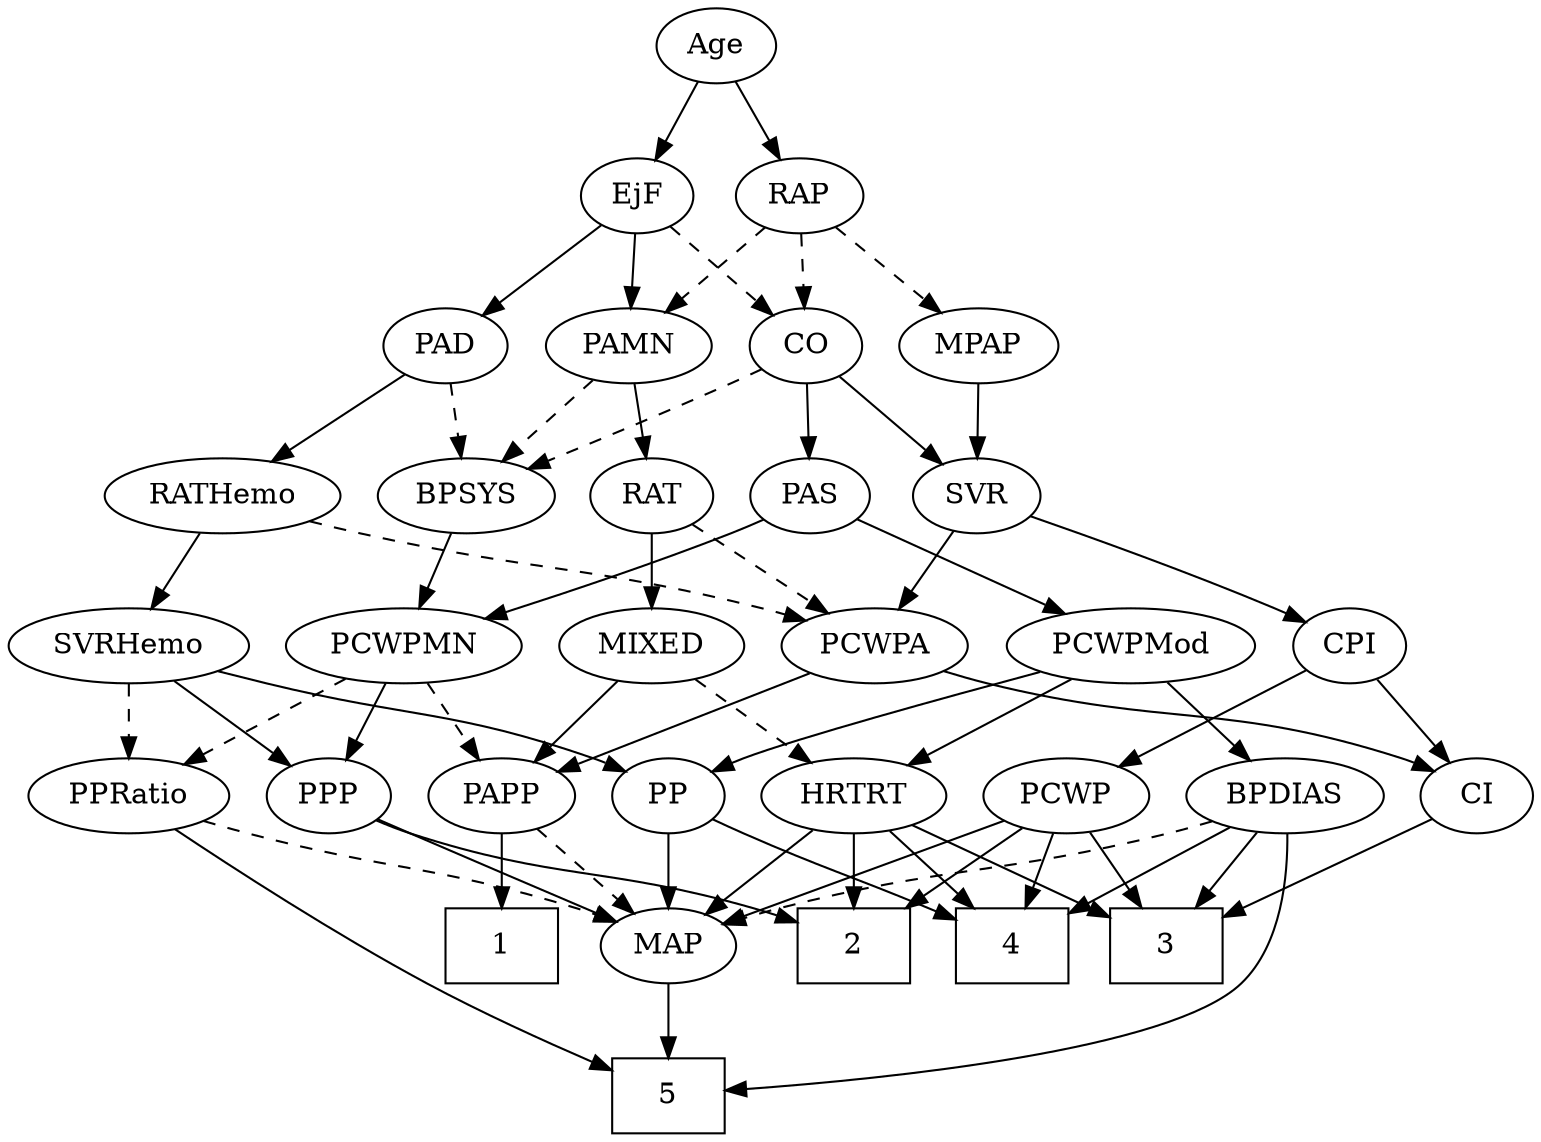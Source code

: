strict digraph {
	graph [bb="0,0,676.05,540"];
	node [label="\N"];
	1	[height=0.5,
		pos="212.05,90",
		shape=box,
		width=0.75];
	2	[height=0.5,
		pos="364.05,90",
		shape=box,
		width=0.75];
	3	[height=0.5,
		pos="508.05,90",
		shape=box,
		width=0.75];
	4	[height=0.5,
		pos="436.05,90",
		shape=box,
		width=0.75];
	5	[height=0.5,
		pos="288.05,18",
		shape=box,
		width=0.75];
	Age	[height=0.5,
		pos="305.05,522",
		width=0.75];
	EjF	[height=0.5,
		pos="269.05,450",
		width=0.75];
	Age -> EjF	[pos="e,277.35,467.15 296.7,504.76 292.33,496.28 286.9,485.71 282,476.2",
		style=solid];
	RAP	[height=0.5,
		pos="344.05,450",
		width=0.77632];
	Age -> RAP	[pos="e,335.05,467.15 314.09,504.76 318.87,496.19 324.83,485.49 330.17,475.9",
		style=solid];
	PAD	[height=0.5,
		pos="182.05,378",
		width=0.79437];
	EjF -> PAD	[pos="e,199.07,392.69 252.27,435.5 239.48,425.21 221.64,410.86 207.15,399.2",
		style=solid];
	CO	[height=0.5,
		pos="346.05,378",
		width=0.75];
	EjF -> CO	[pos="e,330.75,392.91 284.63,434.83 295.66,424.81 310.64,411.19 323.04,399.92",
		style=dashed];
	PAMN	[height=0.5,
		pos="265.05,378",
		width=1.011];
	EjF -> PAMN	[pos="e,266.02,396.1 268.06,431.7 267.62,423.98 267.09,414.71 266.59,406.11",
		style=solid];
	MPAP	[height=0.5,
		pos="426.05,378",
		width=0.97491];
	RAP -> MPAP	[pos="e,408.75,393.77 360.25,435.17 371.84,425.27 387.68,411.75 400.91,400.46",
		style=dashed];
	RAP -> CO	[pos="e,345.56,396.1 344.54,431.7 344.76,423.98 345.03,414.71 345.27,406.11",
		style=dashed];
	RAP -> PAMN	[pos="e,282.1,394.11 328.06,434.83 317.11,425.13 302.38,412.08 289.91,401.03",
		style=dashed];
	MIXED	[height=0.5,
		pos="276.05,234",
		width=1.1193];
	PAPP	[height=0.5,
		pos="212.05,162",
		width=0.88464];
	MIXED -> PAPP	[pos="e,226.07,178.34 261.52,217.12 253.06,207.86 242.24,196.03 232.88,185.79",
		style=solid];
	HRTRT	[height=0.5,
		pos="374.05,162",
		width=1.1013];
	MIXED -> HRTRT	[pos="e,353.63,177.58 296.83,218.15 310.96,208.06 329.83,194.58 345.38,183.47",
		style=dashed];
	SVR	[height=0.5,
		pos="424.05,306",
		width=0.77632];
	MPAP -> SVR	[pos="e,424.53,324.1 425.55,359.7 425.33,351.98 425.07,342.71 424.82,334.11",
		style=solid];
	BPSYS	[height=0.5,
		pos="193.05,306",
		width=1.0471];
	PCWPMN	[height=0.5,
		pos="168.05,234",
		width=1.3902];
	BPSYS -> PCWPMN	[pos="e,174.22,252.28 186.99,288.05 184.18,280.18 180.77,270.62 177.61,261.79",
		style=solid];
	PAD -> BPSYS	[pos="e,190.33,324.28 184.71,360.05 185.92,352.35 187.38,343.03 188.75,334.36",
		style=dashed];
	RATHemo	[height=0.5,
		pos="88.046,306",
		width=1.3721];
	PAD -> RATHemo	[pos="e,108.93,322.55 164.36,363.83 151.08,353.94 132.6,340.18 117.15,328.67",
		style=solid];
	CO -> BPSYS	[pos="e,219.59,318.88 324.75,366.88 319.92,364.6 314.81,362.21 310.05,360 282.83,347.41 251.92,333.42 228.71,322.98",
		style=dashed];
	PAS	[height=0.5,
		pos="348.05,306",
		width=0.75];
	CO -> PAS	[pos="e,347.56,324.1 346.54,359.7 346.76,351.98 347.03,342.71 347.27,334.11",
		style=solid];
	CO -> SVR	[pos="e,408.4,321.04 361.46,363.17 372.71,353.07 388.15,339.21 400.88,327.79",
		style=solid];
	PCWPMod	[height=0.5,
		pos="488.05,234",
		width=1.4443];
	PAS -> PCWPMod	[pos="e,459.66,249.19 369,294.52 390.47,283.79 424.31,266.87 450.43,253.81",
		style=solid];
	PAS -> PCWPMN	[pos="e,203.01,246.89 326.87,294.62 322.03,292.35 316.89,290.03 312.05,288 279.19,274.23 241.36,260.38 212.73,250.3",
		style=solid];
	PAMN -> BPSYS	[pos="e,208.98,322.49 249.07,361.46 239.47,352.13 227.08,340.09 216.39,329.7",
		style=dashed];
	RAT	[height=0.5,
		pos="276.05,306",
		width=0.75827];
	PAMN -> RAT	[pos="e,273.36,324.1 267.76,359.7 268.98,351.98 270.43,342.71 271.79,334.11",
		style=solid];
	PCWPA	[height=0.5,
		pos="376.05,234",
		width=1.1555];
	RATHemo -> PCWPA	[pos="e,344.94,246.04 124.42,293.81 131.56,291.77 139.02,289.73 146.05,288 224.83,268.57 246.63,272.87 325.05,252 328.39,251.11 331.84,\
250.12 335.3,249.08",
		style=dashed];
	SVRHemo	[height=0.5,
		pos="50.046,234",
		width=1.3902];
	RATHemo -> SVRHemo	[pos="e,59.16,251.79 78.847,288.05 74.413,279.89 68.998,269.91 64.065,260.82",
		style=solid];
	CPI	[height=0.5,
		pos="585.05,234",
		width=0.75];
	PCWP	[height=0.5,
		pos="467.05,162",
		width=0.97491];
	CPI -> PCWP	[pos="e,489.38,176.25 565.56,221.44 547.23,210.57 519.49,194.11 498.11,181.43",
		style=solid];
	CI	[height=0.5,
		pos="649.05,162",
		width=0.75];
	CPI -> CI	[pos="e,635.49,177.82 598.62,218.15 607.36,208.6 618.88,195.99 628.7,185.25",
		style=solid];
	RAT -> MIXED	[pos="e,276.05,252.1 276.05,287.7 276.05,279.98 276.05,270.71 276.05,262.11",
		style=solid];
	RAT -> PCWPA	[pos="e,355.05,249.7 294.39,292.16 308.98,281.94 329.7,267.44 346.61,255.61",
		style=dashed];
	SVR -> CPI	[pos="e,563.79,245.21 447.2,295.51 472.39,285.11 513.77,267.8 549.05,252 550.84,251.19 552.69,250.36 554.54,249.51",
		style=solid];
	SVR -> PCWPA	[pos="e,387.56,251.8 413.15,289.12 407.31,280.59 399.97,269.89 393.36,260.25",
		style=solid];
	BPDIAS	[height=0.5,
		pos="562.05,162",
		width=1.1735];
	PCWPMod -> BPDIAS	[pos="e,545.48,178.67 505.21,216.76 514.97,207.53 527.34,195.83 538.04,185.7",
		style=solid];
	PP	[height=0.5,
		pos="289.05,162",
		width=0.75];
	PCWPMod -> PP	[pos="e,310.17,173.52 449.35,221.93 416.02,212.04 366.81,196.57 325.05,180 323.21,179.27 321.35,178.5 319.47,177.69",
		style=solid];
	PCWPMod -> HRTRT	[pos="e,396.91,177.04 463.59,217.98 446.61,207.56 423.84,193.57 405.51,182.32",
		style=solid];
	PCWPA -> CI	[pos="e,628.47,173.8 407.14,221.92 413.67,219.8 420.55,217.7 427.05,216 508.49,194.64 533.02,206.18 613.05,180 614.97,179.37 616.92,178.66 \
618.87,177.91",
		style=solid];
	PCWPA -> PAPP	[pos="e,236.8,173.57 347.48,220.81 319.24,208.75 276.03,190.31 246.04,177.51",
		style=solid];
	PPP	[height=0.5,
		pos="135.05,162",
		width=0.75];
	PCWPMN -> PPP	[pos="e,142.73,179.31 160.06,216.05 156.15,207.77 151.37,197.62 147.03,188.42",
		style=solid];
	PPRatio	[height=0.5,
		pos="50.046,162",
		width=1.1013];
	PCWPMN -> PPRatio	[pos="e,73.146,176.7 143.31,218.33 125.46,207.74 101.2,193.35 81.898,181.9",
		style=dashed];
	PCWPMN -> PAPP	[pos="e,201.8,179.31 178.7,216.05 184.02,207.59 190.55,197.19 196.43,187.84",
		style=dashed];
	SVRHemo -> PP	[pos="e,268.02,173.77 87.443,222.01 94.602,219.96 102.05,217.88 109.05,216 172.75,198.86 190.92,202.19 253.05,180 254.9,179.34 256.79,\
178.61 258.68,177.84",
		style=solid];
	SVRHemo -> PPP	[pos="e,118.69,176.47 69.333,217.12 81.664,206.96 97.756,193.71 110.93,182.86",
		style=solid];
	SVRHemo -> PPRatio	[pos="e,50.046,180.1 50.046,215.7 50.046,207.98 50.046,198.71 50.046,190.11",
		style=dashed];
	BPDIAS -> 3	[pos="e,521.26,108.12 549.52,144.76 542.97,136.27 534.8,125.68 527.44,116.15",
		style=solid];
	BPDIAS -> 4	[pos="e,463.2,106.08 537.45,147.34 518.86,137.01 493.05,122.67 472.13,111.05",
		style=solid];
	BPDIAS -> 5	[pos="e,315.28,20.917 563.73,143.69 564.66,123.62 562.84,90.882 544.05,72 513.79,41.605 388.7,27.204 325.28,21.746",
		style=solid];
	MAP	[height=0.5,
		pos="288.05,90",
		width=0.84854];
	BPDIAS -> MAP	[pos="e,311.43,101.9 530.68,149.85 524.23,147.75 517.45,145.69 511.05,144 430.9,122.85 407.28,132.34 328.05,108 325.65,107.26 323.2,106.43 \
320.75,105.54",
		style=dashed];
	MAP -> 5	[pos="e,288.05,36.104 288.05,71.697 288.05,63.983 288.05,54.712 288.05,46.112",
		style=solid];
	PP -> 4	[pos="e,408.89,103.93 310.42,150.82 333.81,139.68 371.72,121.63 399.79,108.27",
		style=solid];
	PP -> MAP	[pos="e,288.29,108.1 288.8,143.7 288.69,135.98 288.56,126.71 288.43,118.11",
		style=solid];
	PPP -> 2	[pos="e,336.78,104.62 155.67,150.33 160.62,148.03 165.95,145.76 171.05,144 235.79,121.59 258.45,130.55 327.23,107.87",
		style=solid];
	PPP -> MAP	[pos="e,264.24,101.65 156.34,150.88 161.17,148.6 166.28,146.21 171.05,144 199.33,130.92 231.6,116.32 255.07,105.77",
		style=solid];
	PPRatio -> 5	[pos="e,260.67,30.367 68.992,146.04 93.061,127.42 136.27,95.227 176.05,72 200.32,57.827 228.99,44.315 251.25,34.481",
		style=solid];
	PPRatio -> MAP	[pos="e,264.6,101.72 79.957,150.11 86.227,147.97 92.825,145.83 99.046,144 164.42,124.81 183.36,129.4 248.05,108 250.43,107.21 252.87,106.34 \
255.3,105.42",
		style=dashed];
	PCWP -> 2	[pos="e,389.09,108.02 446.7,147.17 432.75,137.69 413.91,124.89 397.75,113.9",
		style=solid];
	PCWP -> 3	[pos="e,497.83,108.45 476.76,144.41 481.52,136.28 487.37,126.31 492.71,117.18",
		style=solid];
	PCWP -> 4	[pos="e,443.7,108.28 459.54,144.05 456.01,136.09 451.73,126.41 447.79,117.51",
		style=solid];
	PCWP -> MAP	[pos="e,312.09,101.4 439.59,150.36 434.12,148.25 428.4,146.05 423.05,144 380.88,127.86 369.94,124.83 328.05,108 325.86,107.12 323.61,106.2 \
321.35,105.27",
		style=solid];
	CI -> 3	[pos="e,535.1,104.43 627.94,150.52 605.81,139.53 570.63,122.07 544.09,108.9",
		style=solid];
	PAPP -> 1	[pos="e,212.05,108.1 212.05,143.7 212.05,135.98 212.05,126.71 212.05,118.11",
		style=solid];
	PAPP -> MAP	[pos="e,272.21,105.58 228.16,146.15 238.81,136.34 252.95,123.33 264.81,112.41",
		style=dashed];
	HRTRT -> 2	[pos="e,366.49,108.1 371.57,143.7 370.47,135.98 369.15,126.71 367.92,118.11",
		style=solid];
	HRTRT -> 3	[pos="e,480.65,105.31 399.25,147.83 419.64,137.18 448.63,122.04 471.56,110.06",
		style=solid];
	HRTRT -> 4	[pos="e,420.73,108.29 388.11,145.12 395.78,136.46 405.44,125.55 414.08,115.8",
		style=solid];
	HRTRT -> MAP	[pos="e,305.21,104.97 355.38,145.81 343.03,135.75 326.68,122.44 313.18,111.46",
		style=solid];
}
